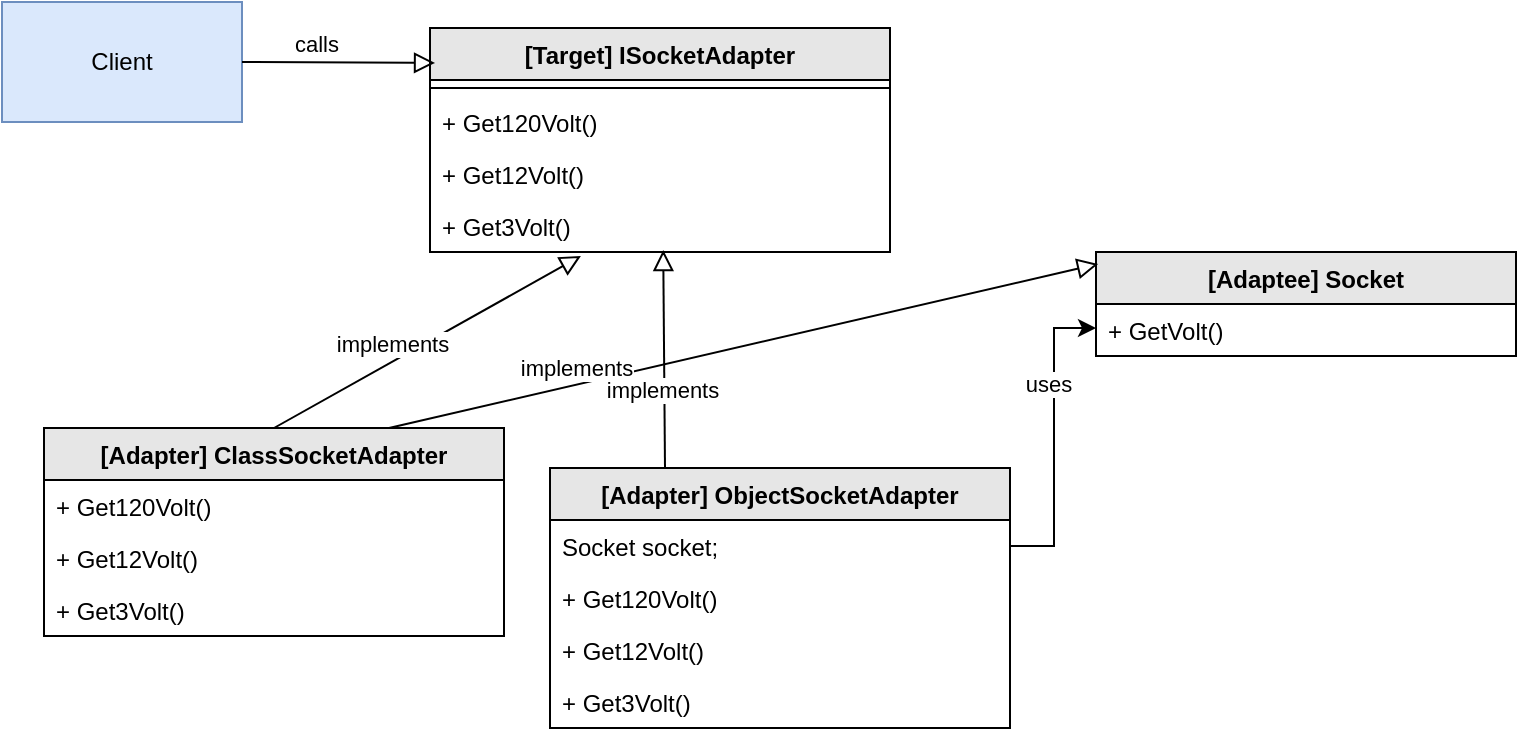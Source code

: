 <mxfile version="27.0.5">
  <diagram name="Page-1" id="DmTvcHFm8v8npzAL8BQ-">
    <mxGraphModel dx="1796" dy="572" grid="1" gridSize="10" guides="1" tooltips="1" connect="1" arrows="1" fold="1" page="1" pageScale="1" pageWidth="850" pageHeight="1100" math="0" shadow="0">
      <root>
        <mxCell id="0" />
        <mxCell id="1" parent="0" />
        <mxCell id="IwK5xLy8qPH44MWQUFlP-1" value="[Target]&amp;nbsp;ISocketAdapter" style="swimlane;fontStyle=1;align=center;verticalAlign=top;childLayout=stackLayout;horizontal=1;startSize=26;horizontalStack=0;resizeParent=1;resizeParentMax=0;resizeLast=0;collapsible=1;marginBottom=0;whiteSpace=wrap;html=1;fillColor=#E6E6E6;" vertex="1" parent="1">
          <mxGeometry x="177" y="90" width="230" height="112" as="geometry" />
        </mxCell>
        <mxCell id="IwK5xLy8qPH44MWQUFlP-2" value="" style="line;strokeWidth=1;fillColor=none;align=left;verticalAlign=middle;spacingTop=-1;spacingLeft=3;spacingRight=3;rotatable=0;labelPosition=right;points=[];portConstraint=eastwest;strokeColor=inherit;" vertex="1" parent="IwK5xLy8qPH44MWQUFlP-1">
          <mxGeometry y="26" width="230" height="8" as="geometry" />
        </mxCell>
        <mxCell id="IwK5xLy8qPH44MWQUFlP-3" value="+ Get120Volt()" style="text;strokeColor=none;fillColor=none;align=left;verticalAlign=top;spacingLeft=4;spacingRight=4;overflow=hidden;rotatable=0;points=[[0,0.5],[1,0.5]];portConstraint=eastwest;whiteSpace=wrap;html=1;" vertex="1" parent="IwK5xLy8qPH44MWQUFlP-1">
          <mxGeometry y="34" width="230" height="26" as="geometry" />
        </mxCell>
        <mxCell id="IwK5xLy8qPH44MWQUFlP-4" value="+ Get12Volt()" style="text;strokeColor=none;fillColor=none;align=left;verticalAlign=top;spacingLeft=4;spacingRight=4;overflow=hidden;rotatable=0;points=[[0,0.5],[1,0.5]];portConstraint=eastwest;whiteSpace=wrap;html=1;" vertex="1" parent="IwK5xLy8qPH44MWQUFlP-1">
          <mxGeometry y="60" width="230" height="26" as="geometry" />
        </mxCell>
        <mxCell id="IwK5xLy8qPH44MWQUFlP-5" value="+ Get3Volt()" style="text;strokeColor=none;fillColor=none;align=left;verticalAlign=top;spacingLeft=4;spacingRight=4;overflow=hidden;rotatable=0;points=[[0,0.5],[1,0.5]];portConstraint=eastwest;whiteSpace=wrap;html=1;" vertex="1" parent="IwK5xLy8qPH44MWQUFlP-1">
          <mxGeometry y="86" width="230" height="26" as="geometry" />
        </mxCell>
        <mxCell id="IwK5xLy8qPH44MWQUFlP-6" value="[Adaptee]&amp;nbsp;Socket" style="swimlane;fontStyle=1;align=center;verticalAlign=top;childLayout=stackLayout;horizontal=1;startSize=26;horizontalStack=0;resizeParent=1;resizeParentMax=0;resizeLast=0;collapsible=1;marginBottom=0;whiteSpace=wrap;html=1;fillColor=#E6E6E6;" vertex="1" parent="1">
          <mxGeometry x="510" y="202" width="210" height="52" as="geometry" />
        </mxCell>
        <mxCell id="IwK5xLy8qPH44MWQUFlP-7" value="+ GetVolt()" style="text;strokeColor=none;fillColor=none;align=left;verticalAlign=top;spacingLeft=4;spacingRight=4;overflow=hidden;rotatable=0;points=[[0,0.5],[1,0.5]];portConstraint=eastwest;whiteSpace=wrap;html=1;" vertex="1" parent="IwK5xLy8qPH44MWQUFlP-6">
          <mxGeometry y="26" width="210" height="26" as="geometry" />
        </mxCell>
        <mxCell id="IwK5xLy8qPH44MWQUFlP-9" style="edgeStyle=orthogonalEdgeStyle;rounded=0;orthogonalLoop=1;jettySize=auto;html=1;exitX=1;exitY=0.5;exitDx=0;exitDy=0;" edge="1" parent="1" source="IwK5xLy8qPH44MWQUFlP-12">
          <mxGeometry relative="1" as="geometry">
            <mxPoint x="510" y="240" as="targetPoint" />
            <Array as="points">
              <mxPoint x="489" y="349" />
              <mxPoint x="489" y="240" />
              <mxPoint x="510" y="240" />
            </Array>
          </mxGeometry>
        </mxCell>
        <mxCell id="IwK5xLy8qPH44MWQUFlP-10" value="uses" style="edgeLabel;html=1;align=center;verticalAlign=middle;resizable=0;points=[];" vertex="1" connectable="0" parent="IwK5xLy8qPH44MWQUFlP-9">
          <mxGeometry x="0.247" y="1" relative="1" as="geometry">
            <mxPoint x="-2" y="-8" as="offset" />
          </mxGeometry>
        </mxCell>
        <mxCell id="IwK5xLy8qPH44MWQUFlP-11" value="[Adapter]&amp;nbsp;ObjectSocketAdapter" style="swimlane;fontStyle=1;align=center;verticalAlign=top;childLayout=stackLayout;horizontal=1;startSize=26;horizontalStack=0;resizeParent=1;resizeParentMax=0;resizeLast=0;collapsible=1;marginBottom=0;whiteSpace=wrap;html=1;fillColor=#E6E6E6;" vertex="1" parent="1">
          <mxGeometry x="237" y="310" width="230" height="130" as="geometry" />
        </mxCell>
        <mxCell id="IwK5xLy8qPH44MWQUFlP-12" value="Socket socket;" style="text;strokeColor=none;fillColor=none;align=left;verticalAlign=top;spacingLeft=4;spacingRight=4;overflow=hidden;rotatable=0;points=[[0,0.5],[1,0.5]];portConstraint=eastwest;whiteSpace=wrap;html=1;" vertex="1" parent="IwK5xLy8qPH44MWQUFlP-11">
          <mxGeometry y="26" width="230" height="26" as="geometry" />
        </mxCell>
        <mxCell id="IwK5xLy8qPH44MWQUFlP-24" value="+ Get120Volt()" style="text;strokeColor=none;fillColor=none;align=left;verticalAlign=top;spacingLeft=4;spacingRight=4;overflow=hidden;rotatable=0;points=[[0,0.5],[1,0.5]];portConstraint=eastwest;whiteSpace=wrap;html=1;" vertex="1" parent="IwK5xLy8qPH44MWQUFlP-11">
          <mxGeometry y="52" width="230" height="26" as="geometry" />
        </mxCell>
        <mxCell id="IwK5xLy8qPH44MWQUFlP-13" value="+ Get12Volt()" style="text;strokeColor=none;fillColor=none;align=left;verticalAlign=top;spacingLeft=4;spacingRight=4;overflow=hidden;rotatable=0;points=[[0,0.5],[1,0.5]];portConstraint=eastwest;whiteSpace=wrap;html=1;" vertex="1" parent="IwK5xLy8qPH44MWQUFlP-11">
          <mxGeometry y="78" width="230" height="26" as="geometry" />
        </mxCell>
        <mxCell id="IwK5xLy8qPH44MWQUFlP-14" value="+ Get3Volt()" style="text;strokeColor=none;fillColor=none;align=left;verticalAlign=top;spacingLeft=4;spacingRight=4;overflow=hidden;rotatable=0;points=[[0,0.5],[1,0.5]];portConstraint=eastwest;whiteSpace=wrap;html=1;" vertex="1" parent="IwK5xLy8qPH44MWQUFlP-11">
          <mxGeometry y="104" width="230" height="26" as="geometry" />
        </mxCell>
        <mxCell id="IwK5xLy8qPH44MWQUFlP-15" value="implements" style="html=1;verticalAlign=bottom;endArrow=block;endSize=8;curved=0;rounded=0;exitX=0.75;exitY=0;exitDx=0;exitDy=0;endFill=0;entryX=0.005;entryY=0.115;entryDx=0;entryDy=0;entryPerimeter=0;" edge="1" parent="1" source="IwK5xLy8qPH44MWQUFlP-16" target="IwK5xLy8qPH44MWQUFlP-6">
          <mxGeometry x="-0.475" y="-2" relative="1" as="geometry">
            <mxPoint x="315" y="260" as="sourcePoint" />
            <mxPoint x="310" y="250" as="targetPoint" />
            <mxPoint y="-1" as="offset" />
          </mxGeometry>
        </mxCell>
        <mxCell id="IwK5xLy8qPH44MWQUFlP-16" value="[Adapter]&amp;nbsp;ClassSocketAdapter" style="swimlane;fontStyle=1;align=center;verticalAlign=top;childLayout=stackLayout;horizontal=1;startSize=26;horizontalStack=0;resizeParent=1;resizeParentMax=0;resizeLast=0;collapsible=1;marginBottom=0;whiteSpace=wrap;html=1;fillColor=#E6E6E6;" vertex="1" parent="1">
          <mxGeometry x="-16" y="290" width="230" height="104" as="geometry" />
        </mxCell>
        <mxCell id="IwK5xLy8qPH44MWQUFlP-17" value="+ Get120Volt()" style="text;strokeColor=none;fillColor=none;align=left;verticalAlign=top;spacingLeft=4;spacingRight=4;overflow=hidden;rotatable=0;points=[[0,0.5],[1,0.5]];portConstraint=eastwest;whiteSpace=wrap;html=1;" vertex="1" parent="IwK5xLy8qPH44MWQUFlP-16">
          <mxGeometry y="26" width="230" height="26" as="geometry" />
        </mxCell>
        <mxCell id="IwK5xLy8qPH44MWQUFlP-18" value="+ Get12Volt()" style="text;strokeColor=none;fillColor=none;align=left;verticalAlign=top;spacingLeft=4;spacingRight=4;overflow=hidden;rotatable=0;points=[[0,0.5],[1,0.5]];portConstraint=eastwest;whiteSpace=wrap;html=1;" vertex="1" parent="IwK5xLy8qPH44MWQUFlP-16">
          <mxGeometry y="52" width="230" height="26" as="geometry" />
        </mxCell>
        <mxCell id="IwK5xLy8qPH44MWQUFlP-19" value="+ Get3Volt()" style="text;strokeColor=none;fillColor=none;align=left;verticalAlign=top;spacingLeft=4;spacingRight=4;overflow=hidden;rotatable=0;points=[[0,0.5],[1,0.5]];portConstraint=eastwest;whiteSpace=wrap;html=1;" vertex="1" parent="IwK5xLy8qPH44MWQUFlP-16">
          <mxGeometry y="78" width="230" height="26" as="geometry" />
        </mxCell>
        <mxCell id="IwK5xLy8qPH44MWQUFlP-20" value="implements" style="html=1;verticalAlign=bottom;endArrow=block;endSize=8;curved=0;rounded=0;exitX=0.5;exitY=0;exitDx=0;exitDy=0;endFill=0;entryX=0.328;entryY=1.077;entryDx=0;entryDy=0;entryPerimeter=0;" edge="1" parent="1" source="IwK5xLy8qPH44MWQUFlP-16" target="IwK5xLy8qPH44MWQUFlP-5">
          <mxGeometry x="-0.225" relative="1" as="geometry">
            <mxPoint x="213" y="360" as="sourcePoint" />
            <mxPoint x="461" y="250" as="targetPoint" />
            <mxPoint as="offset" />
          </mxGeometry>
        </mxCell>
        <mxCell id="IwK5xLy8qPH44MWQUFlP-21" value="implements" style="html=1;verticalAlign=bottom;endArrow=block;endSize=8;curved=0;rounded=0;exitX=0.25;exitY=0;exitDx=0;exitDy=0;endFill=0;entryX=0.507;entryY=0.962;entryDx=0;entryDy=0;entryPerimeter=0;" edge="1" parent="1" source="IwK5xLy8qPH44MWQUFlP-11" target="IwK5xLy8qPH44MWQUFlP-5">
          <mxGeometry x="-0.449" y="1" relative="1" as="geometry">
            <mxPoint x="213" y="360" as="sourcePoint" />
            <mxPoint x="461" y="250" as="targetPoint" />
            <mxPoint as="offset" />
          </mxGeometry>
        </mxCell>
        <mxCell id="IwK5xLy8qPH44MWQUFlP-22" value="Client" style="rounded=0;whiteSpace=wrap;html=1;fillColor=#dae8fc;strokeColor=#6c8ebf;" vertex="1" parent="1">
          <mxGeometry x="-37" y="77" width="120" height="60" as="geometry" />
        </mxCell>
        <mxCell id="IwK5xLy8qPH44MWQUFlP-23" value="calls" style="html=1;verticalAlign=bottom;endArrow=block;endSize=8;curved=0;rounded=0;exitX=1;exitY=0.5;exitDx=0;exitDy=0;endFill=0;entryX=0.011;entryY=0.156;entryDx=0;entryDy=0;entryPerimeter=0;" edge="1" parent="1" source="IwK5xLy8qPH44MWQUFlP-22" target="IwK5xLy8qPH44MWQUFlP-1">
          <mxGeometry x="-0.225" relative="1" as="geometry">
            <mxPoint x="55" y="300" as="sourcePoint" />
            <mxPoint x="262" y="214" as="targetPoint" />
            <mxPoint as="offset" />
          </mxGeometry>
        </mxCell>
      </root>
    </mxGraphModel>
  </diagram>
</mxfile>
